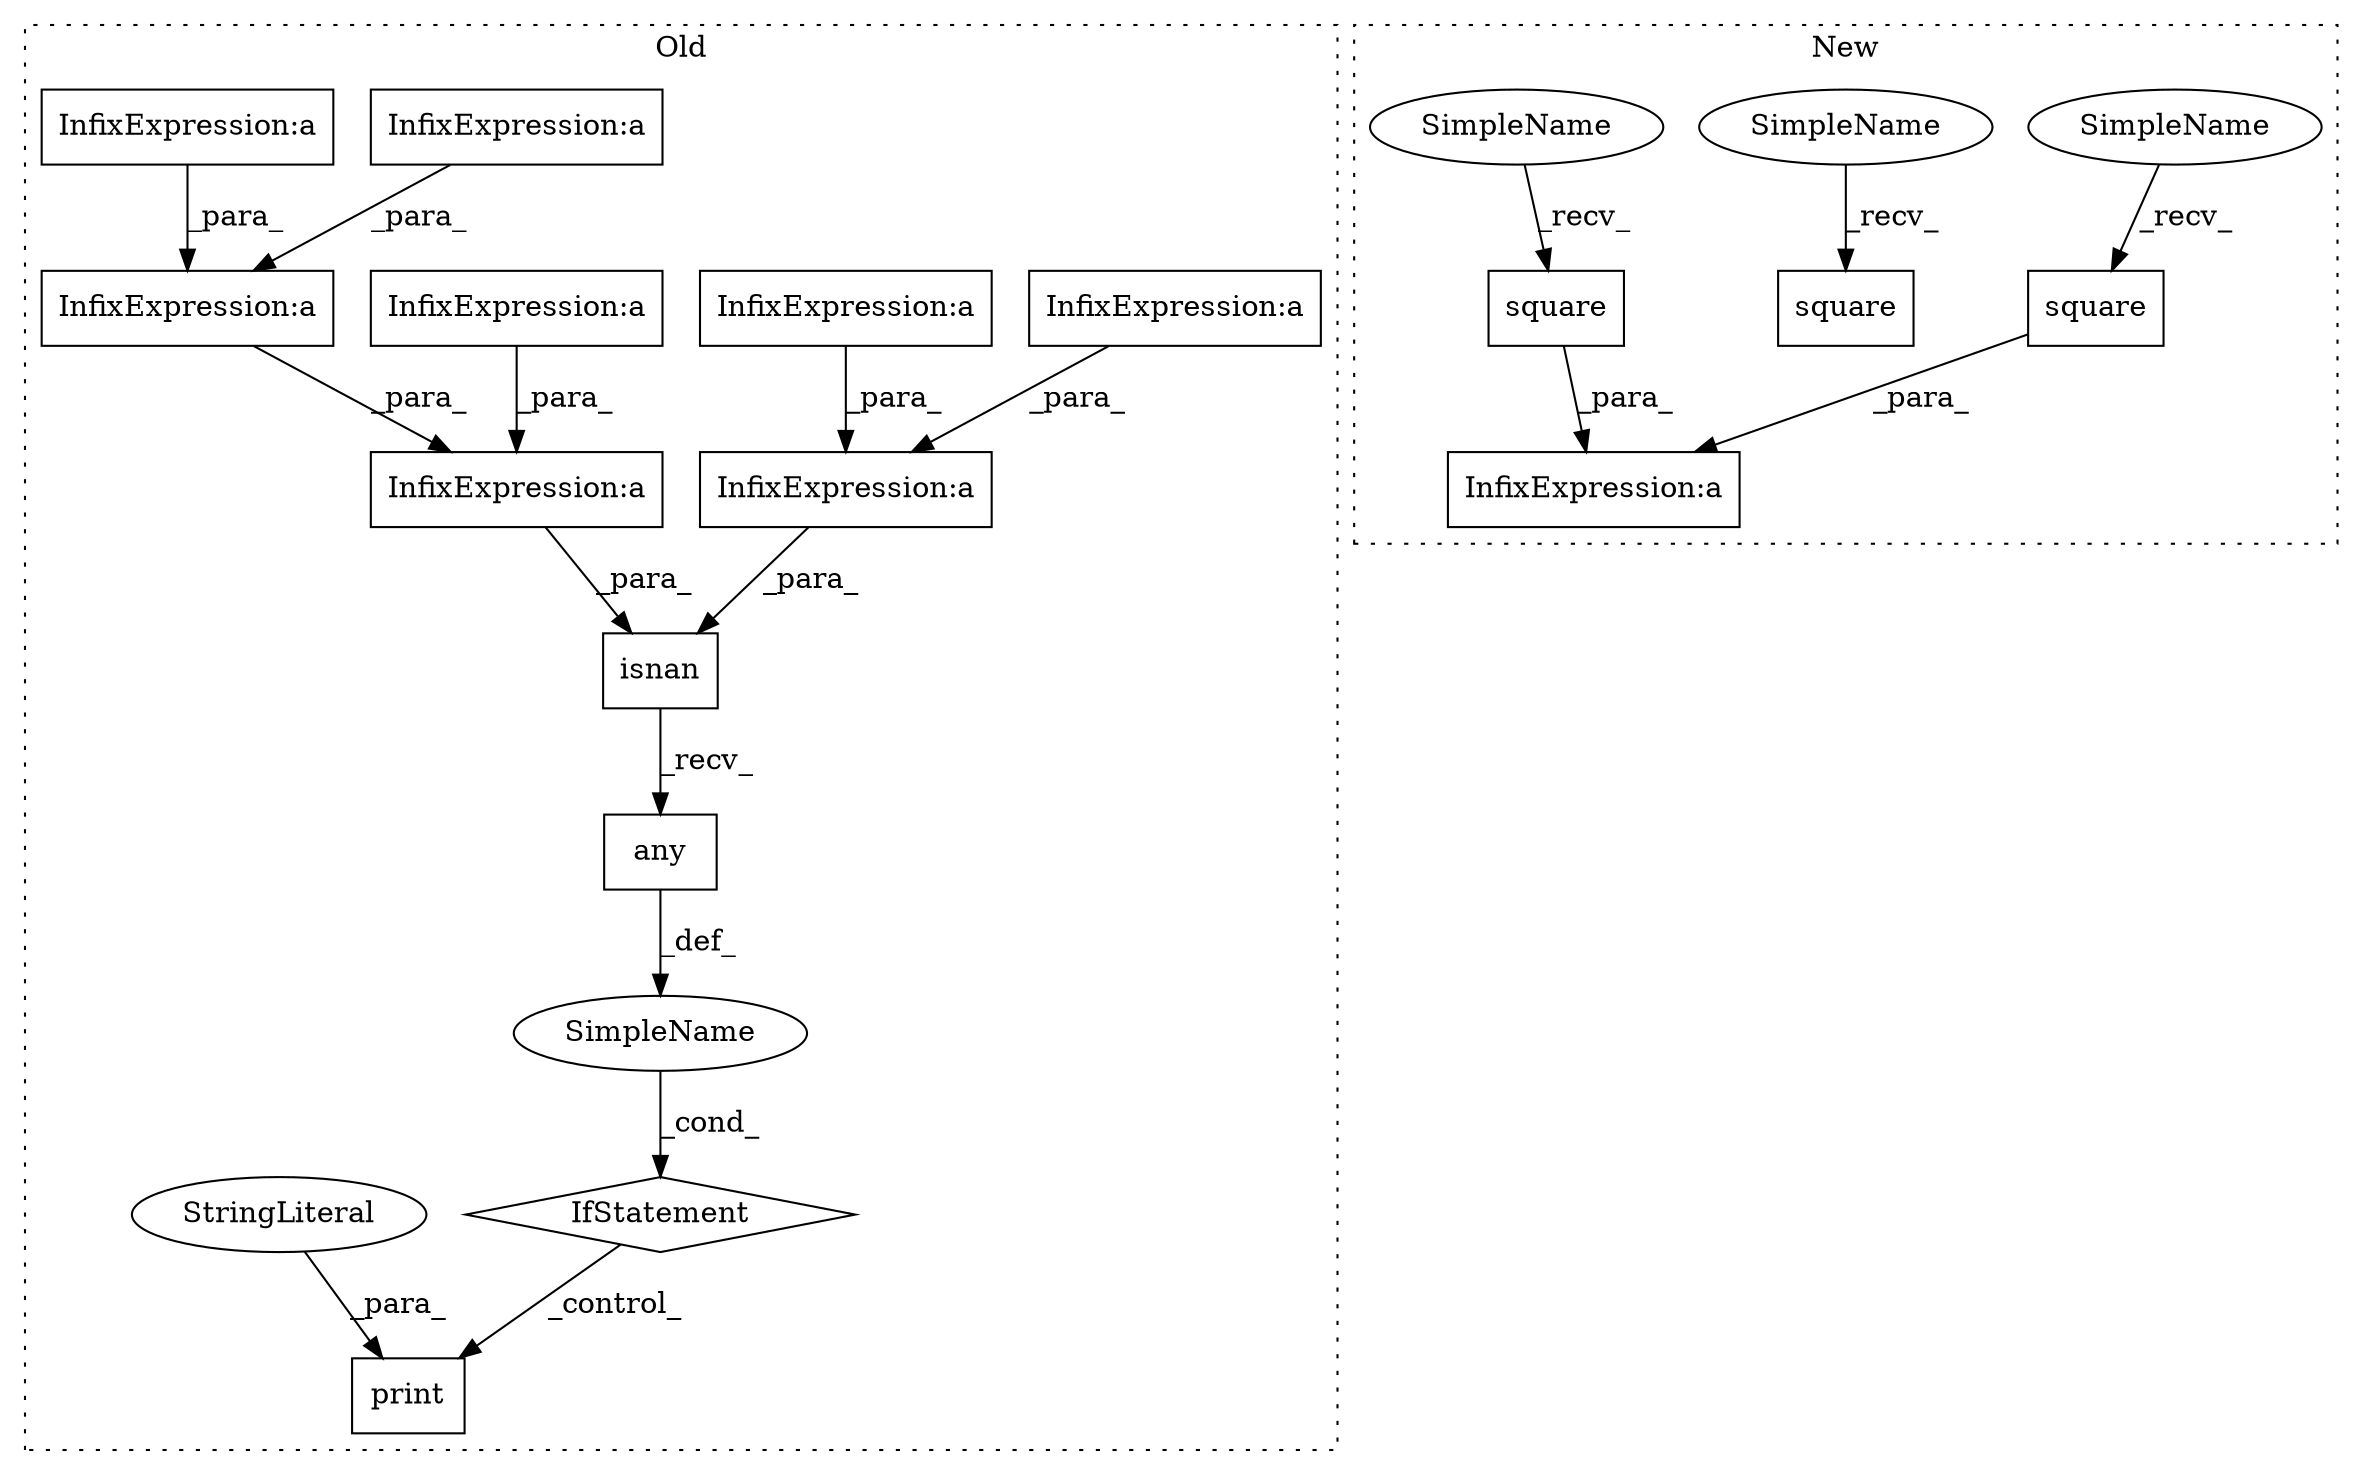 digraph G {
subgraph cluster0 {
1 [label="isnan" a="32" s="7198,7208" l="6,1" shape="box"];
3 [label="InfixExpression:a" a="27" s="6887" l="3" shape="box"];
5 [label="InfixExpression:a" a="27" s="6879" l="3" shape="box"];
6 [label="InfixExpression:a" a="27" s="6811" l="3" shape="box"];
7 [label="InfixExpression:a" a="27" s="6904" l="3" shape="box"];
8 [label="InfixExpression:a" a="27" s="6827" l="3" shape="box"];
9 [label="InfixExpression:a" a="27" s="6819" l="3" shape="box"];
10 [label="InfixExpression:a" a="27" s="6912" l="3" shape="box"];
11 [label="InfixExpression:a" a="27" s="6895" l="3" shape="box"];
13 [label="print" a="32" s="7225,7237" l="6,1" shape="box"];
14 [label="SimpleName" a="42" s="" l="" shape="ellipse"];
15 [label="IfStatement" a="25" s="7188,7215" l="4,2" shape="diamond"];
17 [label="StringLiteral" a="45" s="7231" l="6" shape="ellipse"];
18 [label="any" a="32" s="7210" l="5" shape="box"];
label = "Old";
style="dotted";
}
subgraph cluster1 {
2 [label="square" a="32" s="6906,6917" l="7,1" shape="box"];
4 [label="InfixExpression:a" a="27" s="6940" l="3" shape="box"];
12 [label="square" a="32" s="6927,6938" l="7,1" shape="box"];
16 [label="square" a="32" s="6724,6736" l="7,1" shape="box"];
19 [label="SimpleName" a="42" s="6921" l="5" shape="ellipse"];
20 [label="SimpleName" a="42" s="6718" l="5" shape="ellipse"];
21 [label="SimpleName" a="42" s="6900" l="5" shape="ellipse"];
label = "New";
style="dotted";
}
1 -> 18 [label="_recv_"];
2 -> 4 [label="_para_"];
3 -> 7 [label="_para_"];
5 -> 3 [label="_para_"];
6 -> 9 [label="_para_"];
7 -> 1 [label="_para_"];
8 -> 9 [label="_para_"];
9 -> 1 [label="_para_"];
10 -> 7 [label="_para_"];
11 -> 3 [label="_para_"];
12 -> 4 [label="_para_"];
14 -> 15 [label="_cond_"];
15 -> 13 [label="_control_"];
17 -> 13 [label="_para_"];
18 -> 14 [label="_def_"];
19 -> 12 [label="_recv_"];
20 -> 16 [label="_recv_"];
21 -> 2 [label="_recv_"];
}